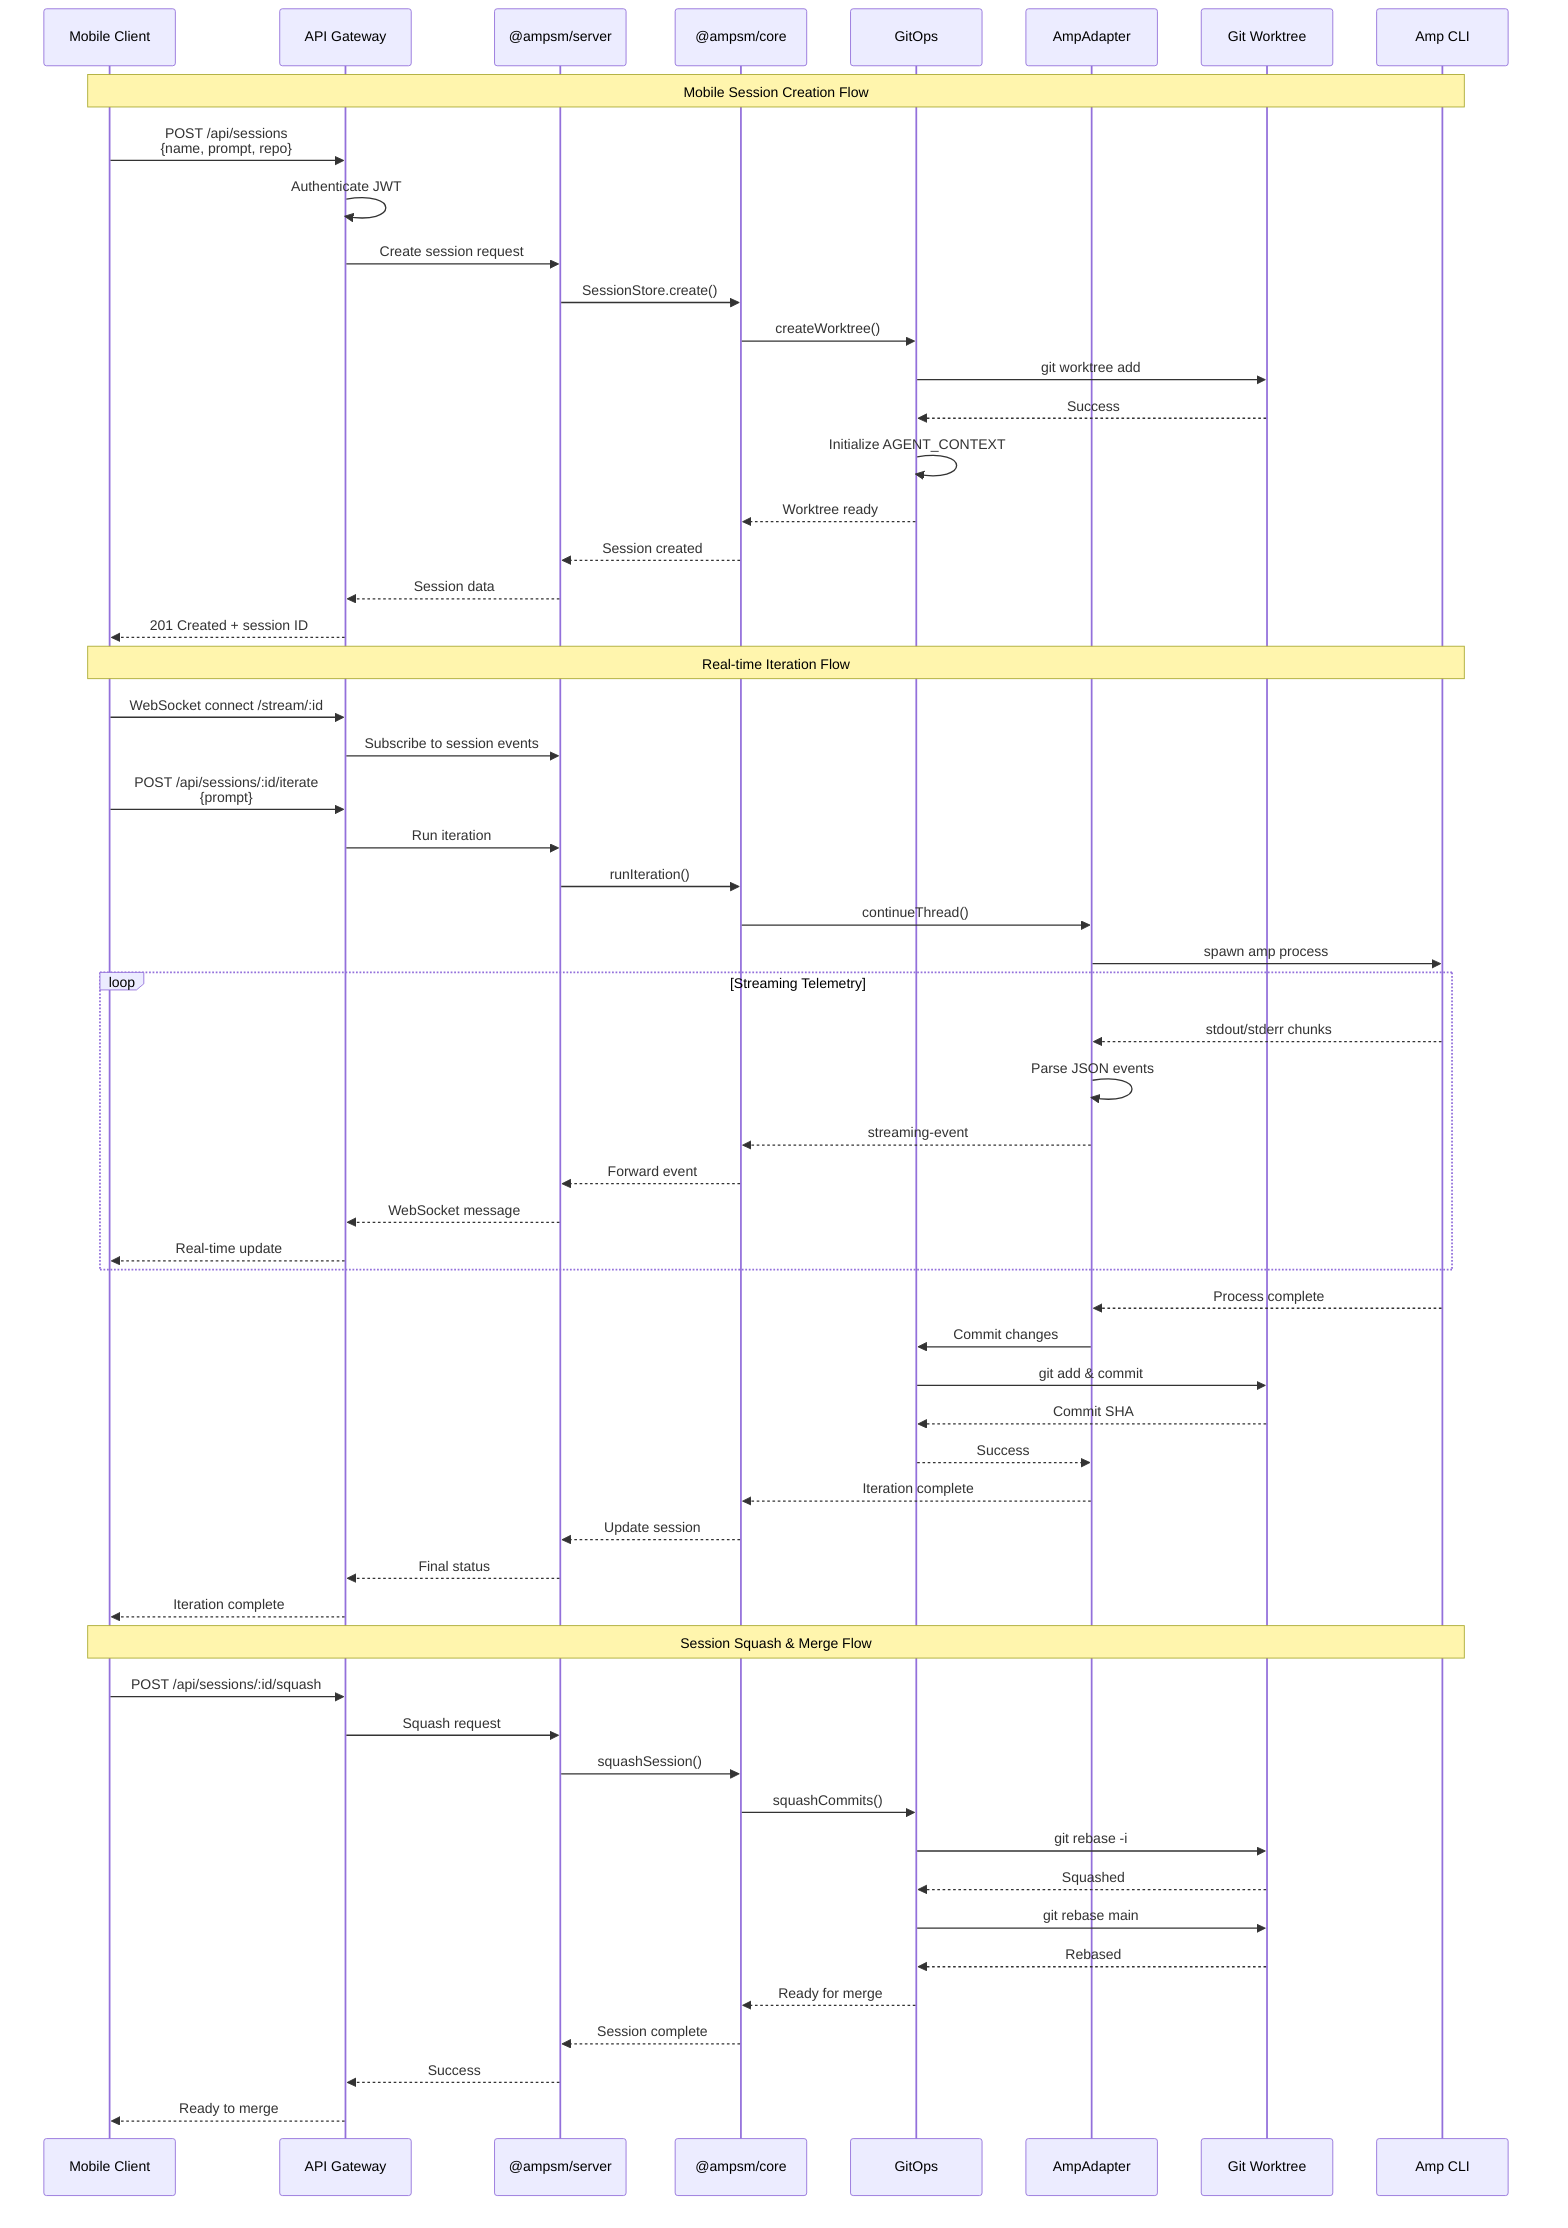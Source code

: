 sequenceDiagram
    participant M as Mobile Client
    participant A as API Gateway
    participant S as @ampsm/server
    participant C as @ampsm/core
    participant G as GitOps
    participant AM as AmpAdapter
    participant W as Git Worktree
    participant AC as Amp CLI

    Note over M,AC: Mobile Session Creation Flow

    M->>A: POST /api/sessions<br/>{name, prompt, repo}
    A->>A: Authenticate JWT
    A->>S: Create session request
    S->>C: SessionStore.create()
    C->>G: createWorktree()
    G->>W: git worktree add
    W-->>G: Success
    G->>G: Initialize AGENT_CONTEXT
    G-->>C: Worktree ready
    C-->>S: Session created
    S-->>A: Session data
    A-->>M: 201 Created + session ID

    Note over M,AC: Real-time Iteration Flow

    M->>A: WebSocket connect /stream/:id
    A->>S: Subscribe to session events
    M->>A: POST /api/sessions/:id/iterate<br/>{prompt}
    A->>S: Run iteration
    S->>C: runIteration()
    C->>AM: continueThread()
    AM->>AC: spawn amp process
    
    loop Streaming Telemetry
        AC-->>AM: stdout/stderr chunks
        AM->>AM: Parse JSON events
        AM-->>C: streaming-event
        C-->>S: Forward event
        S-->>A: WebSocket message
        A-->>M: Real-time update
    end
    
    AC-->>AM: Process complete
    AM->>G: Commit changes
    G->>W: git add & commit
    W-->>G: Commit SHA
    G-->>AM: Success
    AM-->>C: Iteration complete
    C-->>S: Update session
    S-->>A: Final status
    A-->>M: Iteration complete

    Note over M,AC: Session Squash & Merge Flow

    M->>A: POST /api/sessions/:id/squash
    A->>S: Squash request
    S->>C: squashSession()
    C->>G: squashCommits()
    G->>W: git rebase -i
    W-->>G: Squashed
    G->>W: git rebase main
    W-->>G: Rebased
    G-->>C: Ready for merge
    C-->>S: Session complete
    S-->>A: Success
    A-->>M: Ready to merge